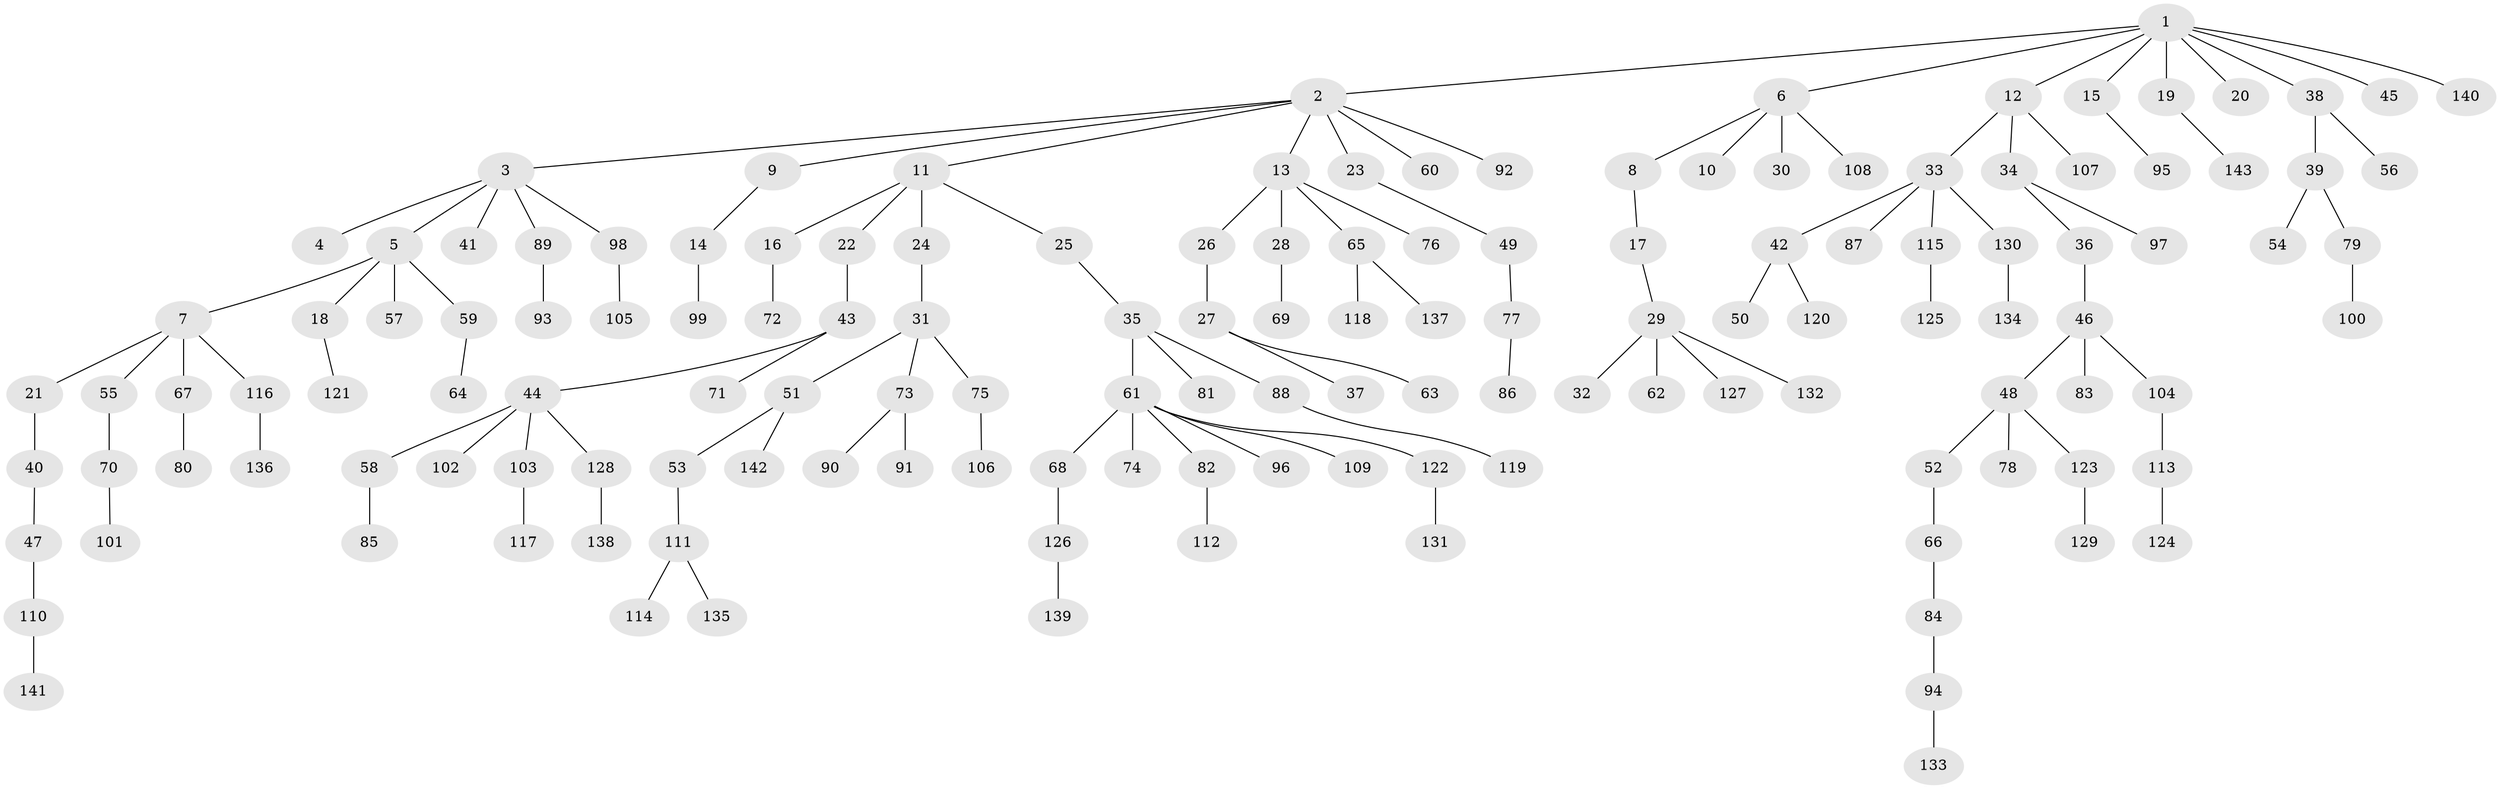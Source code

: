 // coarse degree distribution, {6: 0.03389830508474576, 4: 0.06779661016949153, 3: 0.1016949152542373, 2: 0.3220338983050847, 1: 0.4576271186440678, 5: 0.01694915254237288}
// Generated by graph-tools (version 1.1) at 2025/51/03/04/25 22:51:50]
// undirected, 143 vertices, 142 edges
graph export_dot {
  node [color=gray90,style=filled];
  1;
  2;
  3;
  4;
  5;
  6;
  7;
  8;
  9;
  10;
  11;
  12;
  13;
  14;
  15;
  16;
  17;
  18;
  19;
  20;
  21;
  22;
  23;
  24;
  25;
  26;
  27;
  28;
  29;
  30;
  31;
  32;
  33;
  34;
  35;
  36;
  37;
  38;
  39;
  40;
  41;
  42;
  43;
  44;
  45;
  46;
  47;
  48;
  49;
  50;
  51;
  52;
  53;
  54;
  55;
  56;
  57;
  58;
  59;
  60;
  61;
  62;
  63;
  64;
  65;
  66;
  67;
  68;
  69;
  70;
  71;
  72;
  73;
  74;
  75;
  76;
  77;
  78;
  79;
  80;
  81;
  82;
  83;
  84;
  85;
  86;
  87;
  88;
  89;
  90;
  91;
  92;
  93;
  94;
  95;
  96;
  97;
  98;
  99;
  100;
  101;
  102;
  103;
  104;
  105;
  106;
  107;
  108;
  109;
  110;
  111;
  112;
  113;
  114;
  115;
  116;
  117;
  118;
  119;
  120;
  121;
  122;
  123;
  124;
  125;
  126;
  127;
  128;
  129;
  130;
  131;
  132;
  133;
  134;
  135;
  136;
  137;
  138;
  139;
  140;
  141;
  142;
  143;
  1 -- 2;
  1 -- 6;
  1 -- 12;
  1 -- 15;
  1 -- 19;
  1 -- 20;
  1 -- 38;
  1 -- 45;
  1 -- 140;
  2 -- 3;
  2 -- 9;
  2 -- 11;
  2 -- 13;
  2 -- 23;
  2 -- 60;
  2 -- 92;
  3 -- 4;
  3 -- 5;
  3 -- 41;
  3 -- 89;
  3 -- 98;
  5 -- 7;
  5 -- 18;
  5 -- 57;
  5 -- 59;
  6 -- 8;
  6 -- 10;
  6 -- 30;
  6 -- 108;
  7 -- 21;
  7 -- 55;
  7 -- 67;
  7 -- 116;
  8 -- 17;
  9 -- 14;
  11 -- 16;
  11 -- 22;
  11 -- 24;
  11 -- 25;
  12 -- 33;
  12 -- 34;
  12 -- 107;
  13 -- 26;
  13 -- 28;
  13 -- 65;
  13 -- 76;
  14 -- 99;
  15 -- 95;
  16 -- 72;
  17 -- 29;
  18 -- 121;
  19 -- 143;
  21 -- 40;
  22 -- 43;
  23 -- 49;
  24 -- 31;
  25 -- 35;
  26 -- 27;
  27 -- 37;
  27 -- 63;
  28 -- 69;
  29 -- 32;
  29 -- 62;
  29 -- 127;
  29 -- 132;
  31 -- 51;
  31 -- 73;
  31 -- 75;
  33 -- 42;
  33 -- 87;
  33 -- 115;
  33 -- 130;
  34 -- 36;
  34 -- 97;
  35 -- 61;
  35 -- 81;
  35 -- 88;
  36 -- 46;
  38 -- 39;
  38 -- 56;
  39 -- 54;
  39 -- 79;
  40 -- 47;
  42 -- 50;
  42 -- 120;
  43 -- 44;
  43 -- 71;
  44 -- 58;
  44 -- 102;
  44 -- 103;
  44 -- 128;
  46 -- 48;
  46 -- 83;
  46 -- 104;
  47 -- 110;
  48 -- 52;
  48 -- 78;
  48 -- 123;
  49 -- 77;
  51 -- 53;
  51 -- 142;
  52 -- 66;
  53 -- 111;
  55 -- 70;
  58 -- 85;
  59 -- 64;
  61 -- 68;
  61 -- 74;
  61 -- 82;
  61 -- 96;
  61 -- 109;
  61 -- 122;
  65 -- 118;
  65 -- 137;
  66 -- 84;
  67 -- 80;
  68 -- 126;
  70 -- 101;
  73 -- 90;
  73 -- 91;
  75 -- 106;
  77 -- 86;
  79 -- 100;
  82 -- 112;
  84 -- 94;
  88 -- 119;
  89 -- 93;
  94 -- 133;
  98 -- 105;
  103 -- 117;
  104 -- 113;
  110 -- 141;
  111 -- 114;
  111 -- 135;
  113 -- 124;
  115 -- 125;
  116 -- 136;
  122 -- 131;
  123 -- 129;
  126 -- 139;
  128 -- 138;
  130 -- 134;
}
